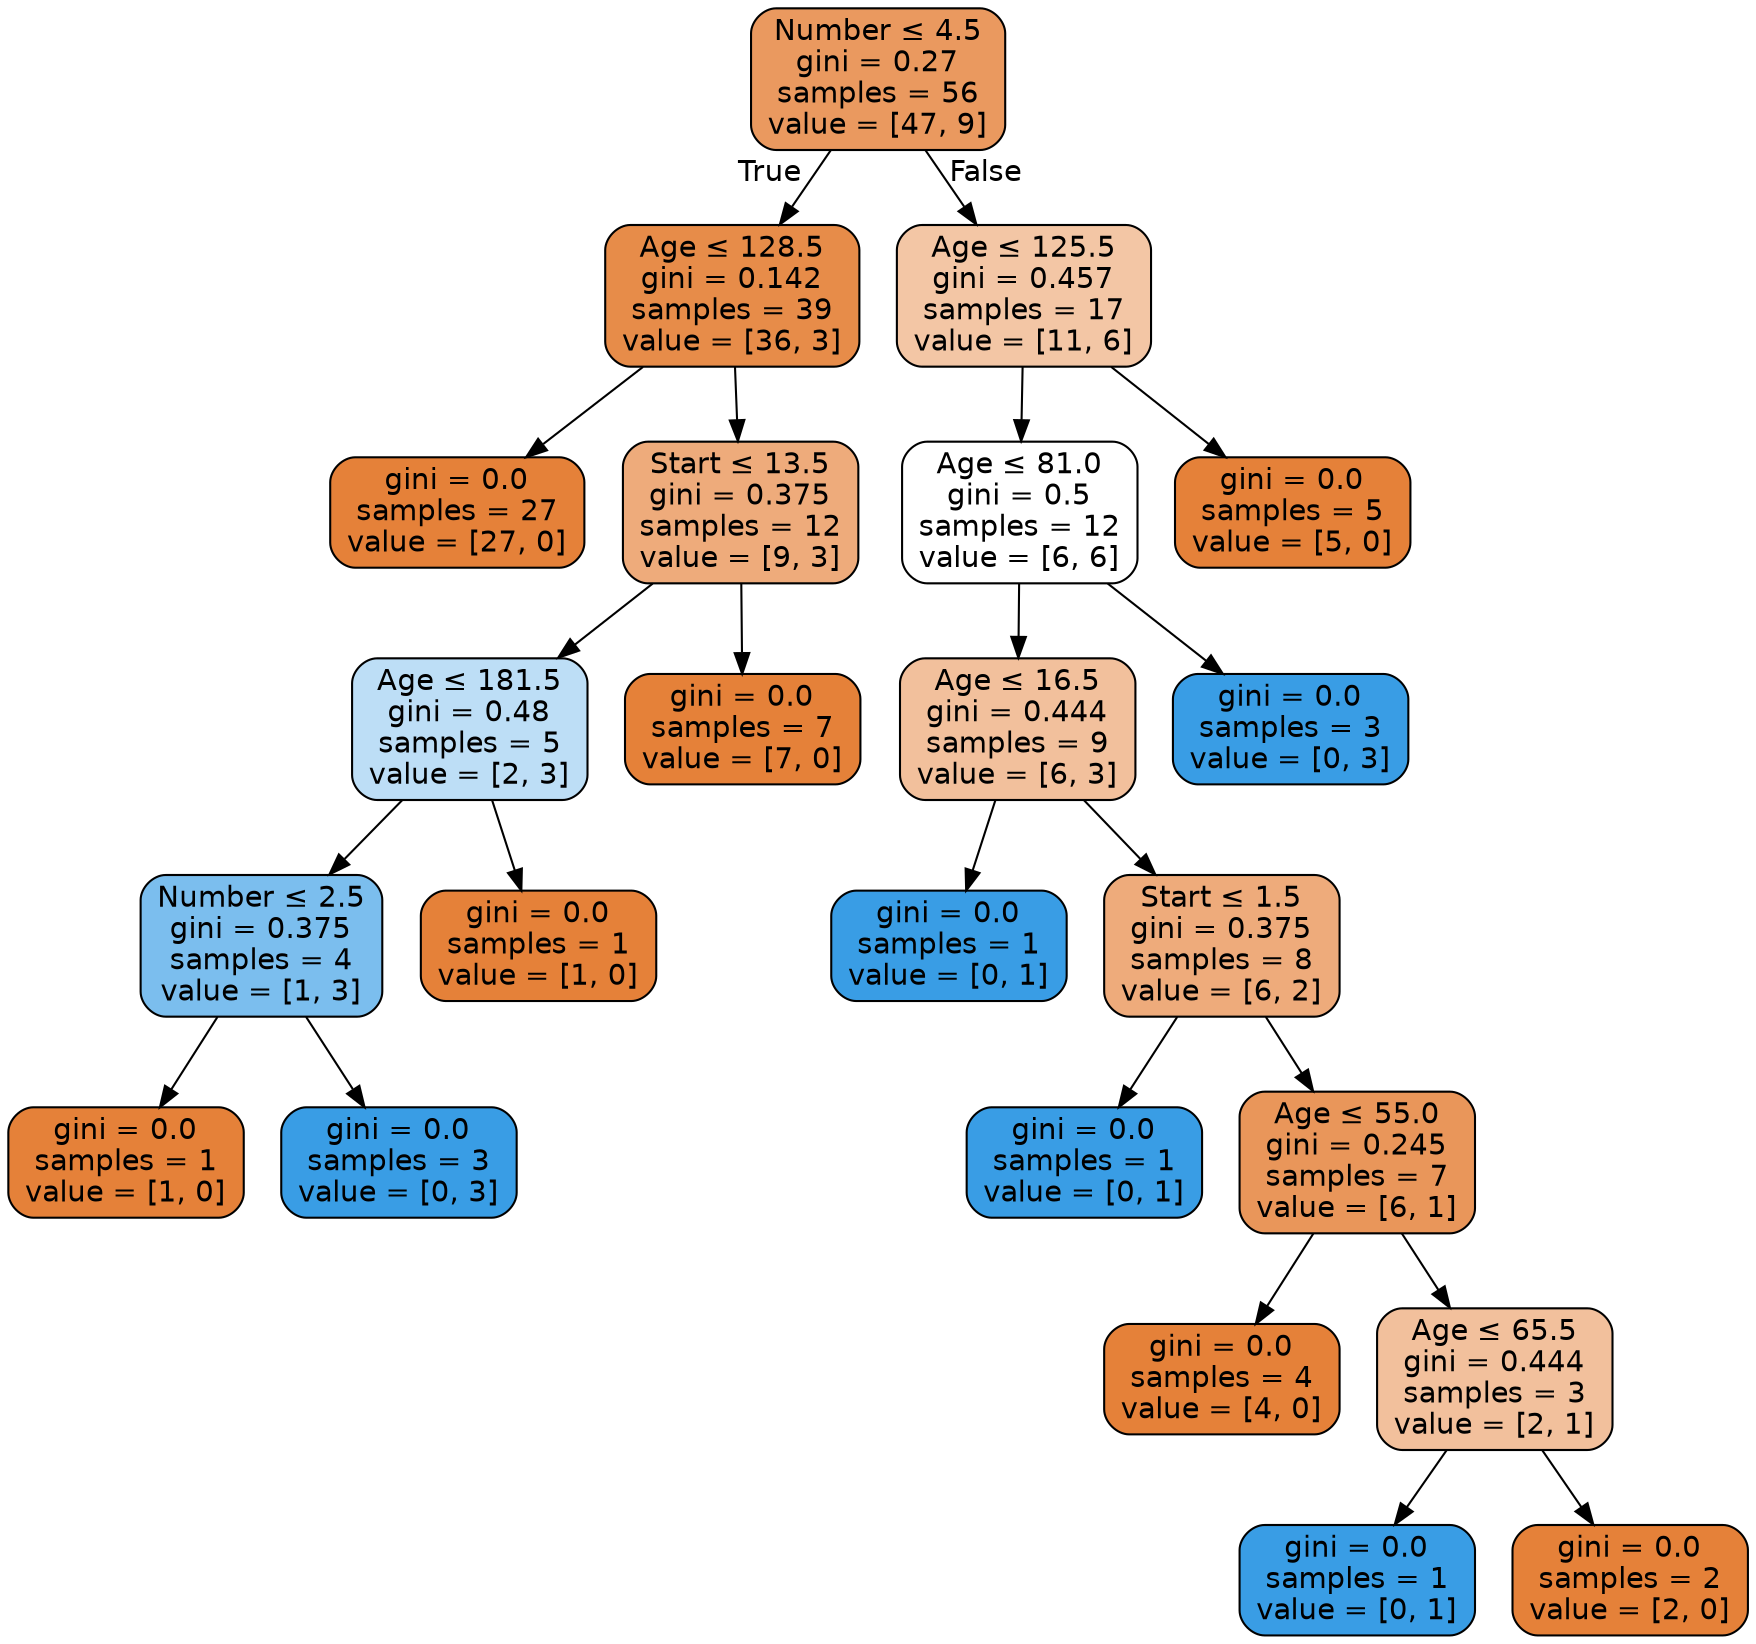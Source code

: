 digraph Tree {
node [shape=box, style="filled, rounded", color="black", fontname=helvetica] ;
edge [fontname=helvetica] ;
0 [label=<Number &le; 4.5<br/>gini = 0.27<br/>samples = 56<br/>value = [47, 9]>, fillcolor="#ea995f"] ;
1 [label=<Age &le; 128.5<br/>gini = 0.142<br/>samples = 39<br/>value = [36, 3]>, fillcolor="#e78c49"] ;
0 -> 1 [labeldistance=2.5, labelangle=45, headlabel="True"] ;
2 [label=<gini = 0.0<br/>samples = 27<br/>value = [27, 0]>, fillcolor="#e58139"] ;
1 -> 2 ;
3 [label=<Start &le; 13.5<br/>gini = 0.375<br/>samples = 12<br/>value = [9, 3]>, fillcolor="#eeab7b"] ;
1 -> 3 ;
4 [label=<Age &le; 181.5<br/>gini = 0.48<br/>samples = 5<br/>value = [2, 3]>, fillcolor="#bddef6"] ;
3 -> 4 ;
5 [label=<Number &le; 2.5<br/>gini = 0.375<br/>samples = 4<br/>value = [1, 3]>, fillcolor="#7bbeee"] ;
4 -> 5 ;
6 [label=<gini = 0.0<br/>samples = 1<br/>value = [1, 0]>, fillcolor="#e58139"] ;
5 -> 6 ;
7 [label=<gini = 0.0<br/>samples = 3<br/>value = [0, 3]>, fillcolor="#399de5"] ;
5 -> 7 ;
8 [label=<gini = 0.0<br/>samples = 1<br/>value = [1, 0]>, fillcolor="#e58139"] ;
4 -> 8 ;
9 [label=<gini = 0.0<br/>samples = 7<br/>value = [7, 0]>, fillcolor="#e58139"] ;
3 -> 9 ;
10 [label=<Age &le; 125.5<br/>gini = 0.457<br/>samples = 17<br/>value = [11, 6]>, fillcolor="#f3c6a5"] ;
0 -> 10 [labeldistance=2.5, labelangle=-45, headlabel="False"] ;
11 [label=<Age &le; 81.0<br/>gini = 0.5<br/>samples = 12<br/>value = [6, 6]>, fillcolor="#ffffff"] ;
10 -> 11 ;
12 [label=<Age &le; 16.5<br/>gini = 0.444<br/>samples = 9<br/>value = [6, 3]>, fillcolor="#f2c09c"] ;
11 -> 12 ;
13 [label=<gini = 0.0<br/>samples = 1<br/>value = [0, 1]>, fillcolor="#399de5"] ;
12 -> 13 ;
14 [label=<Start &le; 1.5<br/>gini = 0.375<br/>samples = 8<br/>value = [6, 2]>, fillcolor="#eeab7b"] ;
12 -> 14 ;
15 [label=<gini = 0.0<br/>samples = 1<br/>value = [0, 1]>, fillcolor="#399de5"] ;
14 -> 15 ;
16 [label=<Age &le; 55.0<br/>gini = 0.245<br/>samples = 7<br/>value = [6, 1]>, fillcolor="#e9965a"] ;
14 -> 16 ;
17 [label=<gini = 0.0<br/>samples = 4<br/>value = [4, 0]>, fillcolor="#e58139"] ;
16 -> 17 ;
18 [label=<Age &le; 65.5<br/>gini = 0.444<br/>samples = 3<br/>value = [2, 1]>, fillcolor="#f2c09c"] ;
16 -> 18 ;
19 [label=<gini = 0.0<br/>samples = 1<br/>value = [0, 1]>, fillcolor="#399de5"] ;
18 -> 19 ;
20 [label=<gini = 0.0<br/>samples = 2<br/>value = [2, 0]>, fillcolor="#e58139"] ;
18 -> 20 ;
21 [label=<gini = 0.0<br/>samples = 3<br/>value = [0, 3]>, fillcolor="#399de5"] ;
11 -> 21 ;
22 [label=<gini = 0.0<br/>samples = 5<br/>value = [5, 0]>, fillcolor="#e58139"] ;
10 -> 22 ;
}